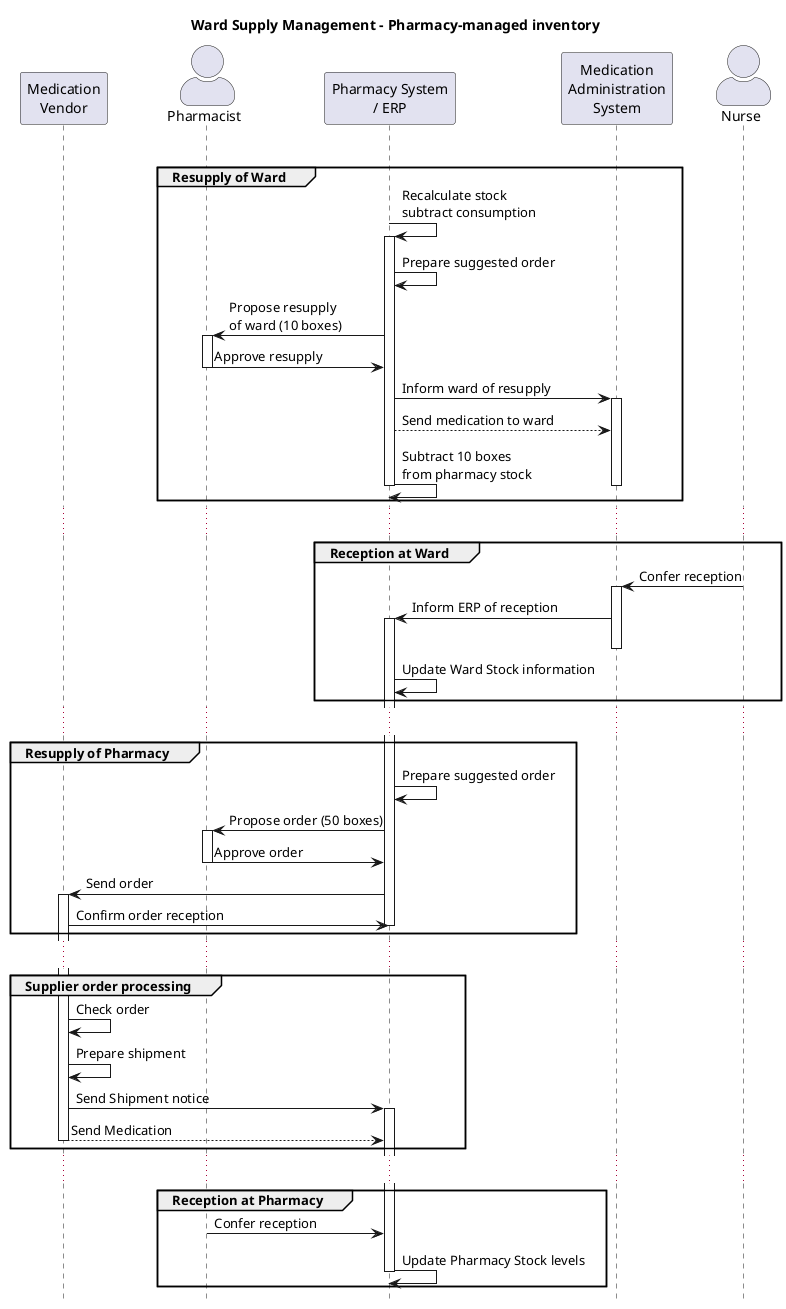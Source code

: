 @startuml
'!include style.iuml
skinparam actorStyle awesome
title Ward Supply Management - Pharmacy-managed inventory
'skin BlueModern
hide footbox

Participant "Medication\nVendor" as SUP
actor "Pharmacist" as PD
Participant "Pharmacy System\n/ ERP" as ERP
participant "Medication\nAdministration\nSystem" as AI
actor "Nurse" as N
|||

group Resupply of Ward
ERP -> ERP: Recalculate stock\nsubtract consumption
activate ERP
ERP -> ERP: Prepare suggested order
ERP -> PD: Propose resupply\nof ward (10 boxes)
Activate PD
PD -> ERP: Approve resupply
deactivate PD
ERP -> AI: Inform ward of resupply
activate AI
ERP --> AI: Send medication to ward
ERP -> ERP: Subtract 10 boxes\nfrom pharmacy stock
deactivate PD
Deactivate AI
deactivate ERP
end
...

Group Reception at Ward
N -> AI: Confer reception
Activate AI
AI -> ERP: Inform ERP of reception
Activate ERP
Deactivate AI
ERP -> ERP: Update Ward Stock information
End
...

group Resupply of Pharmacy
ERP -> ERP: Prepare suggested order
'Activate ERP
ERP -> PD: Propose order (50 boxes)
Activate PD
PD -> ERP: Approve order
deactivate PD
ERP -> SUP: Send order
Activate SUP
SUP -> ERP: Confirm order reception
Deactivate ERP
end
...

group Supplier order processing
SUP -> SUP: Check order
SUP -> SUP: Prepare shipment
SUP -> ERP: Send Shipment notice
Activate ERP
SUP --> ERP: Send Medication
Deactivate SUP
End
...

Group Reception at Pharmacy
PD -> ERP: Confer reception
ERP -> ERP: Update Pharmacy Stock levels
Deactivate ERP
End

@enduml
